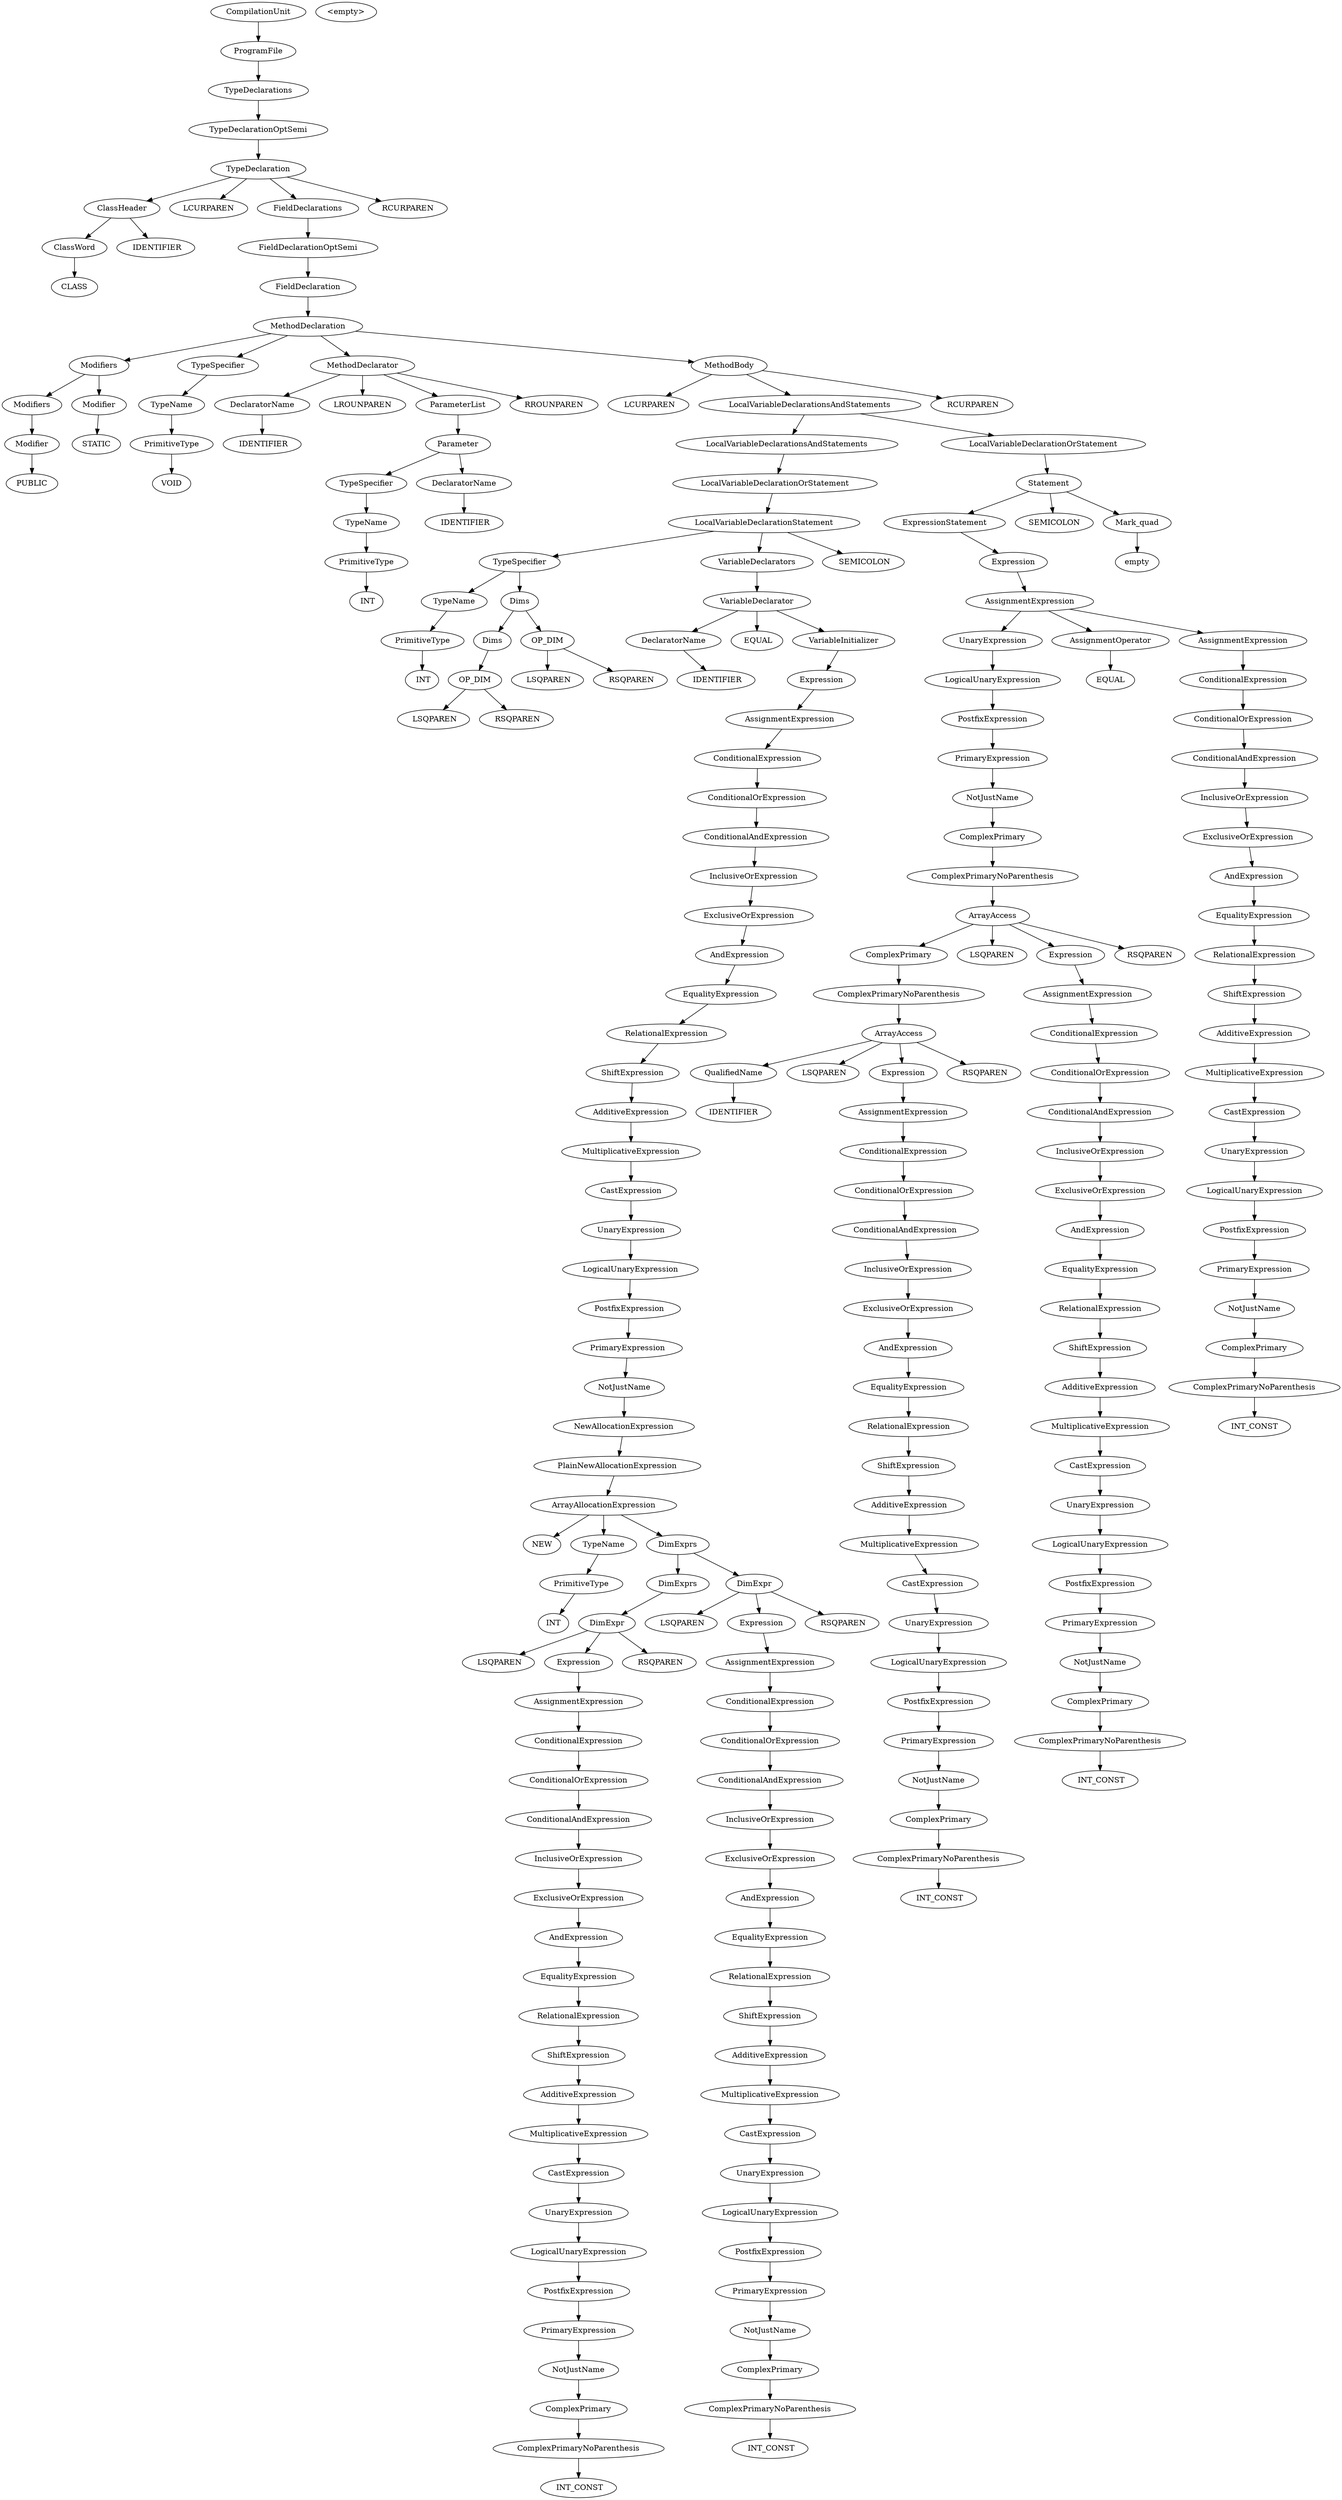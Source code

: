 digraph ParseTree{
CompilationUnit_1 [ label = "CompilationUnit" ]
ProgramFile_1 [ label = "ProgramFile" ]
CompilationUnit_1 -> ProgramFile_1 
ProgramFile_1 [ label = "ProgramFile" ]
TypeDeclarations_1 [ label = "TypeDeclarations" ]
ProgramFile_1 -> TypeDeclarations_1 
TypeDeclarations_1 [ label = "TypeDeclarations" ]
TypeDeclarationOptSemi_1 [ label = "TypeDeclarationOptSemi" ]
TypeDeclarations_1 -> TypeDeclarationOptSemi_1 
TypeDeclarationOptSemi_1 [ label = "TypeDeclarationOptSemi" ]
TypeDeclaration_1 [ label = "TypeDeclaration" ]
TypeDeclarationOptSemi_1 -> TypeDeclaration_1 
TypeDeclaration_1 [ label = "TypeDeclaration" ]
ClassHeader_1 [ label = "ClassHeader" ]
LCURPAREN_1 [ label = "LCURPAREN" ]
FieldDeclarations_1 [ label = "FieldDeclarations" ]
RCURPAREN_1 [ label = "RCURPAREN" ]
TypeDeclaration_1 -> ClassHeader_1  , LCURPAREN_1 , FieldDeclarations_1 , RCURPAREN_1
FieldDeclarations_1 [ label = "FieldDeclarations" ]
FieldDeclarationOptSemi_1 [ label = "FieldDeclarationOptSemi" ]
FieldDeclarations_1 -> FieldDeclarationOptSemi_1 
FieldDeclarationOptSemi_1 [ label = "FieldDeclarationOptSemi" ]
FieldDeclaration_1 [ label = "FieldDeclaration" ]
FieldDeclarationOptSemi_1 -> FieldDeclaration_1 
FieldDeclaration_1 [ label = "FieldDeclaration" ]
MethodDeclaration_1 [ label = "MethodDeclaration" ]
FieldDeclaration_1 -> MethodDeclaration_1 
MethodDeclaration_1 [ label = "MethodDeclaration" ]
Modifiers_1 [ label = "Modifiers" ]
TypeSpecifier_1 [ label = "TypeSpecifier" ]
MethodDeclarator_1 [ label = "MethodDeclarator" ]
MethodBody_1 [ label = "MethodBody" ]
MethodDeclaration_1 -> Modifiers_1  , TypeSpecifier_1 , MethodDeclarator_1 , MethodBody_1
MethodBody_1 [ label = "MethodBody" ]
LCURPAREN_2 [ label =" LCURPAREN" ]
LocalVariableDeclarationsAndStatements_1 [ label = "LocalVariableDeclarationsAndStatements" ]
RCURPAREN_2 [ label =" RCURPAREN" ]
MethodBody_1 -> LCURPAREN_2  , LocalVariableDeclarationsAndStatements_1 , RCURPAREN_2
LocalVariableDeclarationsAndStatements_1 [ label = "LocalVariableDeclarationsAndStatements" ]
LocalVariableDeclarationsAndStatements_2 [ label =" LocalVariableDeclarationsAndStatements" ]
LocalVariableDeclarationOrStatement_1 [ label = "LocalVariableDeclarationOrStatement" ]
LocalVariableDeclarationsAndStatements_1 -> LocalVariableDeclarationsAndStatements_2  , LocalVariableDeclarationOrStatement_1
LocalVariableDeclarationOrStatement_1 [ label = "LocalVariableDeclarationOrStatement" ]
Statement_1 [ label = "Statement" ]
LocalVariableDeclarationOrStatement_1 -> Statement_1 
Statement_1 [ label = "Statement" ]
ExpressionStatement_1 [ label = "ExpressionStatement" ]
SEMICOLON_1 [ label = "SEMICOLON" ]
Mark_quad_1 [ label = "Mark_quad" ]
Statement_1 -> ExpressionStatement_1  , SEMICOLON_1 , Mark_quad_1
Mark_quad_1 [ label = "Mark_quad" ]
<empty>_1 [ label = "<empty>" ]
Mark_quad_1 -> <empty>_1 
ExpressionStatement_1 [ label = "ExpressionStatement" ]
Expression_1 [ label = "Expression" ]
ExpressionStatement_1 -> Expression_1 
Expression_1 [ label = "Expression" ]
AssignmentExpression_1 [ label = "AssignmentExpression" ]
Expression_1 -> AssignmentExpression_1 
AssignmentExpression_1 [ label = "AssignmentExpression" ]
UnaryExpression_1 [ label = "UnaryExpression" ]
AssignmentOperator_1 [ label = "AssignmentOperator" ]
AssignmentExpression_2 [ label =" AssignmentExpression" ]
AssignmentExpression_1 -> UnaryExpression_1  , AssignmentOperator_1 , AssignmentExpression_2
AssignmentExpression_2 [ label = "AssignmentExpression" ]
ConditionalExpression_1 [ label = "ConditionalExpression" ]
AssignmentExpression_2 -> ConditionalExpression_1 
ConditionalExpression_1 [ label = "ConditionalExpression" ]
ConditionalOrExpression_1 [ label = "ConditionalOrExpression" ]
ConditionalExpression_1 -> ConditionalOrExpression_1 
ConditionalOrExpression_1 [ label = "ConditionalOrExpression" ]
ConditionalAndExpression_1 [ label = "ConditionalAndExpression" ]
ConditionalOrExpression_1 -> ConditionalAndExpression_1 
ConditionalAndExpression_1 [ label = "ConditionalAndExpression" ]
InclusiveOrExpression_1 [ label = "InclusiveOrExpression" ]
ConditionalAndExpression_1 -> InclusiveOrExpression_1 
InclusiveOrExpression_1 [ label = "InclusiveOrExpression" ]
ExclusiveOrExpression_1 [ label = "ExclusiveOrExpression" ]
InclusiveOrExpression_1 -> ExclusiveOrExpression_1 
ExclusiveOrExpression_1 [ label = "ExclusiveOrExpression" ]
AndExpression_1 [ label = "AndExpression" ]
ExclusiveOrExpression_1 -> AndExpression_1 
AndExpression_1 [ label = "AndExpression" ]
EqualityExpression_1 [ label = "EqualityExpression" ]
AndExpression_1 -> EqualityExpression_1 
EqualityExpression_1 [ label = "EqualityExpression" ]
RelationalExpression_1 [ label = "RelationalExpression" ]
EqualityExpression_1 -> RelationalExpression_1 
RelationalExpression_1 [ label = "RelationalExpression" ]
ShiftExpression_1 [ label = "ShiftExpression" ]
RelationalExpression_1 -> ShiftExpression_1 
ShiftExpression_1 [ label = "ShiftExpression" ]
AdditiveExpression_1 [ label = "AdditiveExpression" ]
ShiftExpression_1 -> AdditiveExpression_1 
AdditiveExpression_1 [ label = "AdditiveExpression" ]
MultiplicativeExpression_1 [ label = "MultiplicativeExpression" ]
AdditiveExpression_1 -> MultiplicativeExpression_1 
MultiplicativeExpression_1 [ label = "MultiplicativeExpression" ]
CastExpression_1 [ label = "CastExpression" ]
MultiplicativeExpression_1 -> CastExpression_1 
CastExpression_1 [ label = "CastExpression" ]
UnaryExpression_2 [ label =" UnaryExpression" ]
CastExpression_1 -> UnaryExpression_2 
UnaryExpression_2 [ label = "UnaryExpression" ]
LogicalUnaryExpression_1 [ label = "LogicalUnaryExpression" ]
UnaryExpression_2 -> LogicalUnaryExpression_1 
LogicalUnaryExpression_1 [ label = "LogicalUnaryExpression" ]
PostfixExpression_1 [ label = "PostfixExpression" ]
LogicalUnaryExpression_1 -> PostfixExpression_1 
PostfixExpression_1 [ label = "PostfixExpression" ]
PrimaryExpression_1 [ label = "PrimaryExpression" ]
PostfixExpression_1 -> PrimaryExpression_1 
PrimaryExpression_1 [ label = "PrimaryExpression" ]
NotJustName_1 [ label = "NotJustName" ]
PrimaryExpression_1 -> NotJustName_1 
NotJustName_1 [ label = "NotJustName" ]
ComplexPrimary_1 [ label = "ComplexPrimary" ]
NotJustName_1 -> ComplexPrimary_1 
ComplexPrimary_1 [ label = "ComplexPrimary" ]
ComplexPrimaryNoParenthesis_1 [ label = "ComplexPrimaryNoParenthesis" ]
ComplexPrimary_1 -> ComplexPrimaryNoParenthesis_1 
ComplexPrimaryNoParenthesis_1 [ label = "ComplexPrimaryNoParenthesis" ]
INT_CONST_1 [ label = "INT_CONST" ]
ComplexPrimaryNoParenthesis_1 -> INT_CONST_1 
AssignmentOperator_1 [ label = "AssignmentOperator" ]
EQUAL_1 [ label = "EQUAL" ]
AssignmentOperator_1 -> EQUAL_1 
UnaryExpression_1 [ label = "UnaryExpression" ]
LogicalUnaryExpression_2 [ label =" LogicalUnaryExpression" ]
UnaryExpression_1 -> LogicalUnaryExpression_2 
LogicalUnaryExpression_2 [ label = "LogicalUnaryExpression" ]
PostfixExpression_2 [ label =" PostfixExpression" ]
LogicalUnaryExpression_2 -> PostfixExpression_2 
PostfixExpression_2 [ label = "PostfixExpression" ]
PrimaryExpression_2 [ label =" PrimaryExpression" ]
PostfixExpression_2 -> PrimaryExpression_2 
PrimaryExpression_2 [ label = "PrimaryExpression" ]
NotJustName_2 [ label =" NotJustName" ]
PrimaryExpression_2 -> NotJustName_2 
NotJustName_2 [ label = "NotJustName" ]
ComplexPrimary_2 [ label =" ComplexPrimary" ]
NotJustName_2 -> ComplexPrimary_2 
ComplexPrimary_2 [ label = "ComplexPrimary" ]
ComplexPrimaryNoParenthesis_2 [ label =" ComplexPrimaryNoParenthesis" ]
ComplexPrimary_2 -> ComplexPrimaryNoParenthesis_2 
ComplexPrimaryNoParenthesis_2 [ label = "ComplexPrimaryNoParenthesis" ]
ArrayAccess_1 [ label = "ArrayAccess" ]
ComplexPrimaryNoParenthesis_2 -> ArrayAccess_1 
ArrayAccess_1 [ label = "ArrayAccess" ]
ComplexPrimary_3 [ label =" ComplexPrimary" ]
LSQPAREN_1 [ label = "LSQPAREN" ]
Expression_2 [ label =" Expression" ]
RSQPAREN_1 [ label = "RSQPAREN" ]
ArrayAccess_1 -> ComplexPrimary_3  , LSQPAREN_1 , Expression_2 , RSQPAREN_1
Expression_2 [ label = "Expression" ]
AssignmentExpression_3 [ label =" AssignmentExpression" ]
Expression_2 -> AssignmentExpression_3 
AssignmentExpression_3 [ label = "AssignmentExpression" ]
ConditionalExpression_2 [ label =" ConditionalExpression" ]
AssignmentExpression_3 -> ConditionalExpression_2 
ConditionalExpression_2 [ label = "ConditionalExpression" ]
ConditionalOrExpression_2 [ label =" ConditionalOrExpression" ]
ConditionalExpression_2 -> ConditionalOrExpression_2 
ConditionalOrExpression_2 [ label = "ConditionalOrExpression" ]
ConditionalAndExpression_2 [ label =" ConditionalAndExpression" ]
ConditionalOrExpression_2 -> ConditionalAndExpression_2 
ConditionalAndExpression_2 [ label = "ConditionalAndExpression" ]
InclusiveOrExpression_2 [ label =" InclusiveOrExpression" ]
ConditionalAndExpression_2 -> InclusiveOrExpression_2 
InclusiveOrExpression_2 [ label = "InclusiveOrExpression" ]
ExclusiveOrExpression_2 [ label =" ExclusiveOrExpression" ]
InclusiveOrExpression_2 -> ExclusiveOrExpression_2 
ExclusiveOrExpression_2 [ label = "ExclusiveOrExpression" ]
AndExpression_2 [ label =" AndExpression" ]
ExclusiveOrExpression_2 -> AndExpression_2 
AndExpression_2 [ label = "AndExpression" ]
EqualityExpression_2 [ label =" EqualityExpression" ]
AndExpression_2 -> EqualityExpression_2 
EqualityExpression_2 [ label = "EqualityExpression" ]
RelationalExpression_2 [ label =" RelationalExpression" ]
EqualityExpression_2 -> RelationalExpression_2 
RelationalExpression_2 [ label = "RelationalExpression" ]
ShiftExpression_2 [ label =" ShiftExpression" ]
RelationalExpression_2 -> ShiftExpression_2 
ShiftExpression_2 [ label = "ShiftExpression" ]
AdditiveExpression_2 [ label =" AdditiveExpression" ]
ShiftExpression_2 -> AdditiveExpression_2 
AdditiveExpression_2 [ label = "AdditiveExpression" ]
MultiplicativeExpression_2 [ label =" MultiplicativeExpression" ]
AdditiveExpression_2 -> MultiplicativeExpression_2 
MultiplicativeExpression_2 [ label = "MultiplicativeExpression" ]
CastExpression_2 [ label =" CastExpression" ]
MultiplicativeExpression_2 -> CastExpression_2 
CastExpression_2 [ label = "CastExpression" ]
UnaryExpression_3 [ label =" UnaryExpression" ]
CastExpression_2 -> UnaryExpression_3 
UnaryExpression_3 [ label = "UnaryExpression" ]
LogicalUnaryExpression_3 [ label =" LogicalUnaryExpression" ]
UnaryExpression_3 -> LogicalUnaryExpression_3 
LogicalUnaryExpression_3 [ label = "LogicalUnaryExpression" ]
PostfixExpression_3 [ label =" PostfixExpression" ]
LogicalUnaryExpression_3 -> PostfixExpression_3 
PostfixExpression_3 [ label = "PostfixExpression" ]
PrimaryExpression_3 [ label =" PrimaryExpression" ]
PostfixExpression_3 -> PrimaryExpression_3 
PrimaryExpression_3 [ label = "PrimaryExpression" ]
NotJustName_3 [ label =" NotJustName" ]
PrimaryExpression_3 -> NotJustName_3 
NotJustName_3 [ label = "NotJustName" ]
ComplexPrimary_4 [ label =" ComplexPrimary" ]
NotJustName_3 -> ComplexPrimary_4 
ComplexPrimary_4 [ label = "ComplexPrimary" ]
ComplexPrimaryNoParenthesis_3 [ label =" ComplexPrimaryNoParenthesis" ]
ComplexPrimary_4 -> ComplexPrimaryNoParenthesis_3 
ComplexPrimaryNoParenthesis_3 [ label = "ComplexPrimaryNoParenthesis" ]
INT_CONST_2 [ label =" INT_CONST" ]
ComplexPrimaryNoParenthesis_3 -> INT_CONST_2 
ComplexPrimary_3 [ label = "ComplexPrimary" ]
ComplexPrimaryNoParenthesis_4 [ label =" ComplexPrimaryNoParenthesis" ]
ComplexPrimary_3 -> ComplexPrimaryNoParenthesis_4 
ComplexPrimaryNoParenthesis_4 [ label = "ComplexPrimaryNoParenthesis" ]
ArrayAccess_2 [ label =" ArrayAccess" ]
ComplexPrimaryNoParenthesis_4 -> ArrayAccess_2 
ArrayAccess_2 [ label = "ArrayAccess" ]
QualifiedName_1 [ label = "QualifiedName" ]
LSQPAREN_2 [ label =" LSQPAREN" ]
Expression_3 [ label =" Expression" ]
RSQPAREN_2 [ label =" RSQPAREN" ]
ArrayAccess_2 -> QualifiedName_1  , LSQPAREN_2 , Expression_3 , RSQPAREN_2
Expression_3 [ label = "Expression" ]
AssignmentExpression_4 [ label =" AssignmentExpression" ]
Expression_3 -> AssignmentExpression_4 
AssignmentExpression_4 [ label = "AssignmentExpression" ]
ConditionalExpression_3 [ label =" ConditionalExpression" ]
AssignmentExpression_4 -> ConditionalExpression_3 
ConditionalExpression_3 [ label = "ConditionalExpression" ]
ConditionalOrExpression_3 [ label =" ConditionalOrExpression" ]
ConditionalExpression_3 -> ConditionalOrExpression_3 
ConditionalOrExpression_3 [ label = "ConditionalOrExpression" ]
ConditionalAndExpression_3 [ label =" ConditionalAndExpression" ]
ConditionalOrExpression_3 -> ConditionalAndExpression_3 
ConditionalAndExpression_3 [ label = "ConditionalAndExpression" ]
InclusiveOrExpression_3 [ label =" InclusiveOrExpression" ]
ConditionalAndExpression_3 -> InclusiveOrExpression_3 
InclusiveOrExpression_3 [ label = "InclusiveOrExpression" ]
ExclusiveOrExpression_3 [ label =" ExclusiveOrExpression" ]
InclusiveOrExpression_3 -> ExclusiveOrExpression_3 
ExclusiveOrExpression_3 [ label = "ExclusiveOrExpression" ]
AndExpression_3 [ label =" AndExpression" ]
ExclusiveOrExpression_3 -> AndExpression_3 
AndExpression_3 [ label = "AndExpression" ]
EqualityExpression_3 [ label =" EqualityExpression" ]
AndExpression_3 -> EqualityExpression_3 
EqualityExpression_3 [ label = "EqualityExpression" ]
RelationalExpression_3 [ label =" RelationalExpression" ]
EqualityExpression_3 -> RelationalExpression_3 
RelationalExpression_3 [ label = "RelationalExpression" ]
ShiftExpression_3 [ label =" ShiftExpression" ]
RelationalExpression_3 -> ShiftExpression_3 
ShiftExpression_3 [ label = "ShiftExpression" ]
AdditiveExpression_3 [ label =" AdditiveExpression" ]
ShiftExpression_3 -> AdditiveExpression_3 
AdditiveExpression_3 [ label = "AdditiveExpression" ]
MultiplicativeExpression_3 [ label =" MultiplicativeExpression" ]
AdditiveExpression_3 -> MultiplicativeExpression_3 
MultiplicativeExpression_3 [ label = "MultiplicativeExpression" ]
CastExpression_3 [ label =" CastExpression" ]
MultiplicativeExpression_3 -> CastExpression_3 
CastExpression_3 [ label = "CastExpression" ]
UnaryExpression_4 [ label =" UnaryExpression" ]
CastExpression_3 -> UnaryExpression_4 
UnaryExpression_4 [ label = "UnaryExpression" ]
LogicalUnaryExpression_4 [ label =" LogicalUnaryExpression" ]
UnaryExpression_4 -> LogicalUnaryExpression_4 
LogicalUnaryExpression_4 [ label = "LogicalUnaryExpression" ]
PostfixExpression_4 [ label =" PostfixExpression" ]
LogicalUnaryExpression_4 -> PostfixExpression_4 
PostfixExpression_4 [ label = "PostfixExpression" ]
PrimaryExpression_4 [ label =" PrimaryExpression" ]
PostfixExpression_4 -> PrimaryExpression_4 
PrimaryExpression_4 [ label = "PrimaryExpression" ]
NotJustName_4 [ label =" NotJustName" ]
PrimaryExpression_4 -> NotJustName_4 
NotJustName_4 [ label = "NotJustName" ]
ComplexPrimary_5 [ label =" ComplexPrimary" ]
NotJustName_4 -> ComplexPrimary_5 
ComplexPrimary_5 [ label = "ComplexPrimary" ]
ComplexPrimaryNoParenthesis_5 [ label =" ComplexPrimaryNoParenthesis" ]
ComplexPrimary_5 -> ComplexPrimaryNoParenthesis_5 
ComplexPrimaryNoParenthesis_5 [ label = "ComplexPrimaryNoParenthesis" ]
INT_CONST_3 [ label =" INT_CONST" ]
ComplexPrimaryNoParenthesis_5 -> INT_CONST_3 
QualifiedName_1 [ label = "QualifiedName" ]
IDENTIFIER_1 [ label = "IDENTIFIER" ]
QualifiedName_1 -> IDENTIFIER_1 
LocalVariableDeclarationsAndStatements_2 [ label = "LocalVariableDeclarationsAndStatements" ]
LocalVariableDeclarationOrStatement_2 [ label =" LocalVariableDeclarationOrStatement" ]
LocalVariableDeclarationsAndStatements_2 -> LocalVariableDeclarationOrStatement_2 
LocalVariableDeclarationOrStatement_2 [ label = "LocalVariableDeclarationOrStatement" ]
LocalVariableDeclarationStatement_1 [ label = "LocalVariableDeclarationStatement" ]
LocalVariableDeclarationOrStatement_2 -> LocalVariableDeclarationStatement_1 
LocalVariableDeclarationStatement_1 [ label = "LocalVariableDeclarationStatement" ]
TypeSpecifier_2 [ label =" TypeSpecifier" ]
VariableDeclarators_1 [ label = "VariableDeclarators" ]
SEMICOLON_2 [ label =" SEMICOLON" ]
LocalVariableDeclarationStatement_1 -> TypeSpecifier_2  , VariableDeclarators_1 , SEMICOLON_2
VariableDeclarators_1 [ label = "VariableDeclarators" ]
VariableDeclarator_1 [ label = "VariableDeclarator" ]
VariableDeclarators_1 -> VariableDeclarator_1 
VariableDeclarator_1 [ label = "VariableDeclarator" ]
DeclaratorName_1 [ label = "DeclaratorName" ]
EQUAL_2 [ label =" EQUAL" ]
VariableInitializer_1 [ label = "VariableInitializer" ]
VariableDeclarator_1 -> DeclaratorName_1  , EQUAL_2 , VariableInitializer_1
VariableInitializer_1 [ label = "VariableInitializer" ]
Expression_4 [ label =" Expression" ]
VariableInitializer_1 -> Expression_4 
Expression_4 [ label = "Expression" ]
AssignmentExpression_5 [ label =" AssignmentExpression" ]
Expression_4 -> AssignmentExpression_5 
AssignmentExpression_5 [ label = "AssignmentExpression" ]
ConditionalExpression_4 [ label =" ConditionalExpression" ]
AssignmentExpression_5 -> ConditionalExpression_4 
ConditionalExpression_4 [ label = "ConditionalExpression" ]
ConditionalOrExpression_4 [ label =" ConditionalOrExpression" ]
ConditionalExpression_4 -> ConditionalOrExpression_4 
ConditionalOrExpression_4 [ label = "ConditionalOrExpression" ]
ConditionalAndExpression_4 [ label =" ConditionalAndExpression" ]
ConditionalOrExpression_4 -> ConditionalAndExpression_4 
ConditionalAndExpression_4 [ label = "ConditionalAndExpression" ]
InclusiveOrExpression_4 [ label =" InclusiveOrExpression" ]
ConditionalAndExpression_4 -> InclusiveOrExpression_4 
InclusiveOrExpression_4 [ label = "InclusiveOrExpression" ]
ExclusiveOrExpression_4 [ label =" ExclusiveOrExpression" ]
InclusiveOrExpression_4 -> ExclusiveOrExpression_4 
ExclusiveOrExpression_4 [ label = "ExclusiveOrExpression" ]
AndExpression_4 [ label =" AndExpression" ]
ExclusiveOrExpression_4 -> AndExpression_4 
AndExpression_4 [ label = "AndExpression" ]
EqualityExpression_4 [ label =" EqualityExpression" ]
AndExpression_4 -> EqualityExpression_4 
EqualityExpression_4 [ label = "EqualityExpression" ]
RelationalExpression_4 [ label =" RelationalExpression" ]
EqualityExpression_4 -> RelationalExpression_4 
RelationalExpression_4 [ label = "RelationalExpression" ]
ShiftExpression_4 [ label =" ShiftExpression" ]
RelationalExpression_4 -> ShiftExpression_4 
ShiftExpression_4 [ label = "ShiftExpression" ]
AdditiveExpression_4 [ label =" AdditiveExpression" ]
ShiftExpression_4 -> AdditiveExpression_4 
AdditiveExpression_4 [ label = "AdditiveExpression" ]
MultiplicativeExpression_4 [ label =" MultiplicativeExpression" ]
AdditiveExpression_4 -> MultiplicativeExpression_4 
MultiplicativeExpression_4 [ label = "MultiplicativeExpression" ]
CastExpression_4 [ label =" CastExpression" ]
MultiplicativeExpression_4 -> CastExpression_4 
CastExpression_4 [ label = "CastExpression" ]
UnaryExpression_5 [ label =" UnaryExpression" ]
CastExpression_4 -> UnaryExpression_5 
UnaryExpression_5 [ label = "UnaryExpression" ]
LogicalUnaryExpression_5 [ label =" LogicalUnaryExpression" ]
UnaryExpression_5 -> LogicalUnaryExpression_5 
LogicalUnaryExpression_5 [ label = "LogicalUnaryExpression" ]
PostfixExpression_5 [ label =" PostfixExpression" ]
LogicalUnaryExpression_5 -> PostfixExpression_5 
PostfixExpression_5 [ label = "PostfixExpression" ]
PrimaryExpression_5 [ label =" PrimaryExpression" ]
PostfixExpression_5 -> PrimaryExpression_5 
PrimaryExpression_5 [ label = "PrimaryExpression" ]
NotJustName_5 [ label =" NotJustName" ]
PrimaryExpression_5 -> NotJustName_5 
NotJustName_5 [ label = "NotJustName" ]
NewAllocationExpression_1 [ label = "NewAllocationExpression" ]
NotJustName_5 -> NewAllocationExpression_1 
NewAllocationExpression_1 [ label = "NewAllocationExpression" ]
PlainNewAllocationExpression_1 [ label = "PlainNewAllocationExpression" ]
NewAllocationExpression_1 -> PlainNewAllocationExpression_1 
PlainNewAllocationExpression_1 [ label = "PlainNewAllocationExpression" ]
ArrayAllocationExpression_1 [ label = "ArrayAllocationExpression" ]
PlainNewAllocationExpression_1 -> ArrayAllocationExpression_1 
ArrayAllocationExpression_1 [ label = "ArrayAllocationExpression" ]
NEW_1 [ label = "NEW" ]
TypeName_1 [ label = "TypeName" ]
DimExprs_1 [ label = "DimExprs" ]
ArrayAllocationExpression_1 -> NEW_1  , TypeName_1 , DimExprs_1
DimExprs_1 [ label = "DimExprs" ]
DimExprs_2 [ label =" DimExprs" ]
DimExpr_1 [ label = "DimExpr" ]
DimExprs_1 -> DimExprs_2  , DimExpr_1
DimExpr_1 [ label = "DimExpr" ]
LSQPAREN_3 [ label =" LSQPAREN" ]
Expression_5 [ label =" Expression" ]
RSQPAREN_3 [ label =" RSQPAREN" ]
DimExpr_1 -> LSQPAREN_3  , Expression_5 , RSQPAREN_3
Expression_5 [ label = "Expression" ]
AssignmentExpression_6 [ label =" AssignmentExpression" ]
Expression_5 -> AssignmentExpression_6 
AssignmentExpression_6 [ label = "AssignmentExpression" ]
ConditionalExpression_5 [ label =" ConditionalExpression" ]
AssignmentExpression_6 -> ConditionalExpression_5 
ConditionalExpression_5 [ label = "ConditionalExpression" ]
ConditionalOrExpression_5 [ label =" ConditionalOrExpression" ]
ConditionalExpression_5 -> ConditionalOrExpression_5 
ConditionalOrExpression_5 [ label = "ConditionalOrExpression" ]
ConditionalAndExpression_5 [ label =" ConditionalAndExpression" ]
ConditionalOrExpression_5 -> ConditionalAndExpression_5 
ConditionalAndExpression_5 [ label = "ConditionalAndExpression" ]
InclusiveOrExpression_5 [ label =" InclusiveOrExpression" ]
ConditionalAndExpression_5 -> InclusiveOrExpression_5 
InclusiveOrExpression_5 [ label = "InclusiveOrExpression" ]
ExclusiveOrExpression_5 [ label =" ExclusiveOrExpression" ]
InclusiveOrExpression_5 -> ExclusiveOrExpression_5 
ExclusiveOrExpression_5 [ label = "ExclusiveOrExpression" ]
AndExpression_5 [ label =" AndExpression" ]
ExclusiveOrExpression_5 -> AndExpression_5 
AndExpression_5 [ label = "AndExpression" ]
EqualityExpression_5 [ label =" EqualityExpression" ]
AndExpression_5 -> EqualityExpression_5 
EqualityExpression_5 [ label = "EqualityExpression" ]
RelationalExpression_5 [ label =" RelationalExpression" ]
EqualityExpression_5 -> RelationalExpression_5 
RelationalExpression_5 [ label = "RelationalExpression" ]
ShiftExpression_5 [ label =" ShiftExpression" ]
RelationalExpression_5 -> ShiftExpression_5 
ShiftExpression_5 [ label = "ShiftExpression" ]
AdditiveExpression_5 [ label =" AdditiveExpression" ]
ShiftExpression_5 -> AdditiveExpression_5 
AdditiveExpression_5 [ label = "AdditiveExpression" ]
MultiplicativeExpression_5 [ label =" MultiplicativeExpression" ]
AdditiveExpression_5 -> MultiplicativeExpression_5 
MultiplicativeExpression_5 [ label = "MultiplicativeExpression" ]
CastExpression_5 [ label =" CastExpression" ]
MultiplicativeExpression_5 -> CastExpression_5 
CastExpression_5 [ label = "CastExpression" ]
UnaryExpression_6 [ label =" UnaryExpression" ]
CastExpression_5 -> UnaryExpression_6 
UnaryExpression_6 [ label = "UnaryExpression" ]
LogicalUnaryExpression_6 [ label =" LogicalUnaryExpression" ]
UnaryExpression_6 -> LogicalUnaryExpression_6 
LogicalUnaryExpression_6 [ label = "LogicalUnaryExpression" ]
PostfixExpression_6 [ label =" PostfixExpression" ]
LogicalUnaryExpression_6 -> PostfixExpression_6 
PostfixExpression_6 [ label = "PostfixExpression" ]
PrimaryExpression_6 [ label =" PrimaryExpression" ]
PostfixExpression_6 -> PrimaryExpression_6 
PrimaryExpression_6 [ label = "PrimaryExpression" ]
NotJustName_6 [ label =" NotJustName" ]
PrimaryExpression_6 -> NotJustName_6 
NotJustName_6 [ label = "NotJustName" ]
ComplexPrimary_6 [ label =" ComplexPrimary" ]
NotJustName_6 -> ComplexPrimary_6 
ComplexPrimary_6 [ label = "ComplexPrimary" ]
ComplexPrimaryNoParenthesis_6 [ label =" ComplexPrimaryNoParenthesis" ]
ComplexPrimary_6 -> ComplexPrimaryNoParenthesis_6 
ComplexPrimaryNoParenthesis_6 [ label = "ComplexPrimaryNoParenthesis" ]
INT_CONST_4 [ label =" INT_CONST" ]
ComplexPrimaryNoParenthesis_6 -> INT_CONST_4 
DimExprs_2 [ label = "DimExprs" ]
DimExpr_2 [ label =" DimExpr" ]
DimExprs_2 -> DimExpr_2 
DimExpr_2 [ label = "DimExpr" ]
LSQPAREN_4 [ label =" LSQPAREN" ]
Expression_6 [ label =" Expression" ]
RSQPAREN_4 [ label =" RSQPAREN" ]
DimExpr_2 -> LSQPAREN_4  , Expression_6 , RSQPAREN_4
Expression_6 [ label = "Expression" ]
AssignmentExpression_7 [ label =" AssignmentExpression" ]
Expression_6 -> AssignmentExpression_7 
AssignmentExpression_7 [ label = "AssignmentExpression" ]
ConditionalExpression_6 [ label =" ConditionalExpression" ]
AssignmentExpression_7 -> ConditionalExpression_6 
ConditionalExpression_6 [ label = "ConditionalExpression" ]
ConditionalOrExpression_6 [ label =" ConditionalOrExpression" ]
ConditionalExpression_6 -> ConditionalOrExpression_6 
ConditionalOrExpression_6 [ label = "ConditionalOrExpression" ]
ConditionalAndExpression_6 [ label =" ConditionalAndExpression" ]
ConditionalOrExpression_6 -> ConditionalAndExpression_6 
ConditionalAndExpression_6 [ label = "ConditionalAndExpression" ]
InclusiveOrExpression_6 [ label =" InclusiveOrExpression" ]
ConditionalAndExpression_6 -> InclusiveOrExpression_6 
InclusiveOrExpression_6 [ label = "InclusiveOrExpression" ]
ExclusiveOrExpression_6 [ label =" ExclusiveOrExpression" ]
InclusiveOrExpression_6 -> ExclusiveOrExpression_6 
ExclusiveOrExpression_6 [ label = "ExclusiveOrExpression" ]
AndExpression_6 [ label =" AndExpression" ]
ExclusiveOrExpression_6 -> AndExpression_6 
AndExpression_6 [ label = "AndExpression" ]
EqualityExpression_6 [ label =" EqualityExpression" ]
AndExpression_6 -> EqualityExpression_6 
EqualityExpression_6 [ label = "EqualityExpression" ]
RelationalExpression_6 [ label =" RelationalExpression" ]
EqualityExpression_6 -> RelationalExpression_6 
RelationalExpression_6 [ label = "RelationalExpression" ]
ShiftExpression_6 [ label =" ShiftExpression" ]
RelationalExpression_6 -> ShiftExpression_6 
ShiftExpression_6 [ label = "ShiftExpression" ]
AdditiveExpression_6 [ label =" AdditiveExpression" ]
ShiftExpression_6 -> AdditiveExpression_6 
AdditiveExpression_6 [ label = "AdditiveExpression" ]
MultiplicativeExpression_6 [ label =" MultiplicativeExpression" ]
AdditiveExpression_6 -> MultiplicativeExpression_6 
MultiplicativeExpression_6 [ label = "MultiplicativeExpression" ]
CastExpression_6 [ label =" CastExpression" ]
MultiplicativeExpression_6 -> CastExpression_6 
CastExpression_6 [ label = "CastExpression" ]
UnaryExpression_7 [ label =" UnaryExpression" ]
CastExpression_6 -> UnaryExpression_7 
UnaryExpression_7 [ label = "UnaryExpression" ]
LogicalUnaryExpression_7 [ label =" LogicalUnaryExpression" ]
UnaryExpression_7 -> LogicalUnaryExpression_7 
LogicalUnaryExpression_7 [ label = "LogicalUnaryExpression" ]
PostfixExpression_7 [ label =" PostfixExpression" ]
LogicalUnaryExpression_7 -> PostfixExpression_7 
PostfixExpression_7 [ label = "PostfixExpression" ]
PrimaryExpression_7 [ label =" PrimaryExpression" ]
PostfixExpression_7 -> PrimaryExpression_7 
PrimaryExpression_7 [ label = "PrimaryExpression" ]
NotJustName_7 [ label =" NotJustName" ]
PrimaryExpression_7 -> NotJustName_7 
NotJustName_7 [ label = "NotJustName" ]
ComplexPrimary_7 [ label =" ComplexPrimary" ]
NotJustName_7 -> ComplexPrimary_7 
ComplexPrimary_7 [ label = "ComplexPrimary" ]
ComplexPrimaryNoParenthesis_7 [ label =" ComplexPrimaryNoParenthesis" ]
ComplexPrimary_7 -> ComplexPrimaryNoParenthesis_7 
ComplexPrimaryNoParenthesis_7 [ label = "ComplexPrimaryNoParenthesis" ]
INT_CONST_5 [ label =" INT_CONST" ]
ComplexPrimaryNoParenthesis_7 -> INT_CONST_5 
TypeName_1 [ label = "TypeName" ]
PrimitiveType_1 [ label = "PrimitiveType" ]
TypeName_1 -> PrimitiveType_1 
PrimitiveType_1 [ label = "PrimitiveType" ]
INT_1 [ label = "INT" ]
PrimitiveType_1 -> INT_1 
DeclaratorName_1 [ label = "DeclaratorName" ]
IDENTIFIER_2 [ label =" IDENTIFIER" ]
DeclaratorName_1 -> IDENTIFIER_2 
TypeSpecifier_2 [ label = "TypeSpecifier" ]
TypeName_2 [ label =" TypeName" ]
Dims_1 [ label = "Dims" ]
TypeSpecifier_2 -> TypeName_2  , Dims_1
Dims_1 [ label = "Dims" ]
Dims_2 [ label =" Dims" ]
OP_DIM_1 [ label = "OP_DIM" ]
Dims_1 -> Dims_2  , OP_DIM_1
OP_DIM_1 [ label = "OP_DIM" ]
LSQPAREN_5 [ label =" LSQPAREN" ]
RSQPAREN_5 [ label =" RSQPAREN" ]
OP_DIM_1 -> LSQPAREN_5  , RSQPAREN_5
Dims_2 [ label = "Dims" ]
OP_DIM_2 [ label =" OP_DIM" ]
Dims_2 -> OP_DIM_2 
OP_DIM_2 [ label = "OP_DIM" ]
LSQPAREN_6 [ label =" LSQPAREN" ]
RSQPAREN_6 [ label =" RSQPAREN" ]
OP_DIM_2 -> LSQPAREN_6  , RSQPAREN_6
TypeName_2 [ label = "TypeName" ]
PrimitiveType_2 [ label =" PrimitiveType" ]
TypeName_2 -> PrimitiveType_2 
PrimitiveType_2 [ label = "PrimitiveType" ]
INT_2 [ label =" INT" ]
PrimitiveType_2 -> INT_2 
MethodDeclarator_1 [ label = "MethodDeclarator" ]
DeclaratorName_2 [ label =" DeclaratorName" ]
LROUNPAREN_1 [ label = "LROUNPAREN" ]
ParameterList_1 [ label = "ParameterList" ]
RROUNPAREN_1 [ label = "RROUNPAREN" ]
MethodDeclarator_1 -> DeclaratorName_2  , LROUNPAREN_1 , ParameterList_1 , RROUNPAREN_1
ParameterList_1 [ label = "ParameterList" ]
Parameter_1 [ label = "Parameter" ]
ParameterList_1 -> Parameter_1 
Parameter_1 [ label = "Parameter" ]
TypeSpecifier_3 [ label =" TypeSpecifier" ]
DeclaratorName_3 [ label =" DeclaratorName" ]
Parameter_1 -> TypeSpecifier_3  , DeclaratorName_3
DeclaratorName_3 [ label = "DeclaratorName" ]
IDENTIFIER_3 [ label =" IDENTIFIER" ]
DeclaratorName_3 -> IDENTIFIER_3 
TypeSpecifier_3 [ label = "TypeSpecifier" ]
TypeName_3 [ label =" TypeName" ]
TypeSpecifier_3 -> TypeName_3 
TypeName_3 [ label = "TypeName" ]
PrimitiveType_3 [ label =" PrimitiveType" ]
TypeName_3 -> PrimitiveType_3 
PrimitiveType_3 [ label = "PrimitiveType" ]
INT_3 [ label =" INT" ]
PrimitiveType_3 -> INT_3 
DeclaratorName_2 [ label = "DeclaratorName" ]
IDENTIFIER_4 [ label =" IDENTIFIER" ]
DeclaratorName_2 -> IDENTIFIER_4 
TypeSpecifier_1 [ label = "TypeSpecifier" ]
TypeName_4 [ label =" TypeName" ]
TypeSpecifier_1 -> TypeName_4 
TypeName_4 [ label = "TypeName" ]
PrimitiveType_4 [ label =" PrimitiveType" ]
TypeName_4 -> PrimitiveType_4 
PrimitiveType_4 [ label = "PrimitiveType" ]
VOID_1 [ label = "VOID" ]
PrimitiveType_4 -> VOID_1 
Modifiers_1 [ label = "Modifiers" ]
Modifiers_2 [ label =" Modifiers" ]
Modifier_1 [ label = "Modifier" ]
Modifiers_1 -> Modifiers_2  , Modifier_1
Modifier_1 [ label = "Modifier" ]
STATIC_1 [ label = "STATIC" ]
Modifier_1 -> STATIC_1 
Modifiers_2 [ label = "Modifiers" ]
Modifier_2 [ label =" Modifier" ]
Modifiers_2 -> Modifier_2 
Modifier_2 [ label = "Modifier" ]
PUBLIC_1 [ label = "PUBLIC" ]
Modifier_2 -> PUBLIC_1 
ClassHeader_1 [ label = "ClassHeader" ]
ClassWord_1 [ label = "ClassWord" ]
IDENTIFIER_5 [ label =" IDENTIFIER" ]
ClassHeader_1 -> ClassWord_1  , IDENTIFIER_5
ClassWord_1 [ label = "ClassWord" ]
CLASS_1 [ label = "CLASS" ]
ClassWord_1 -> CLASS_1 
}
